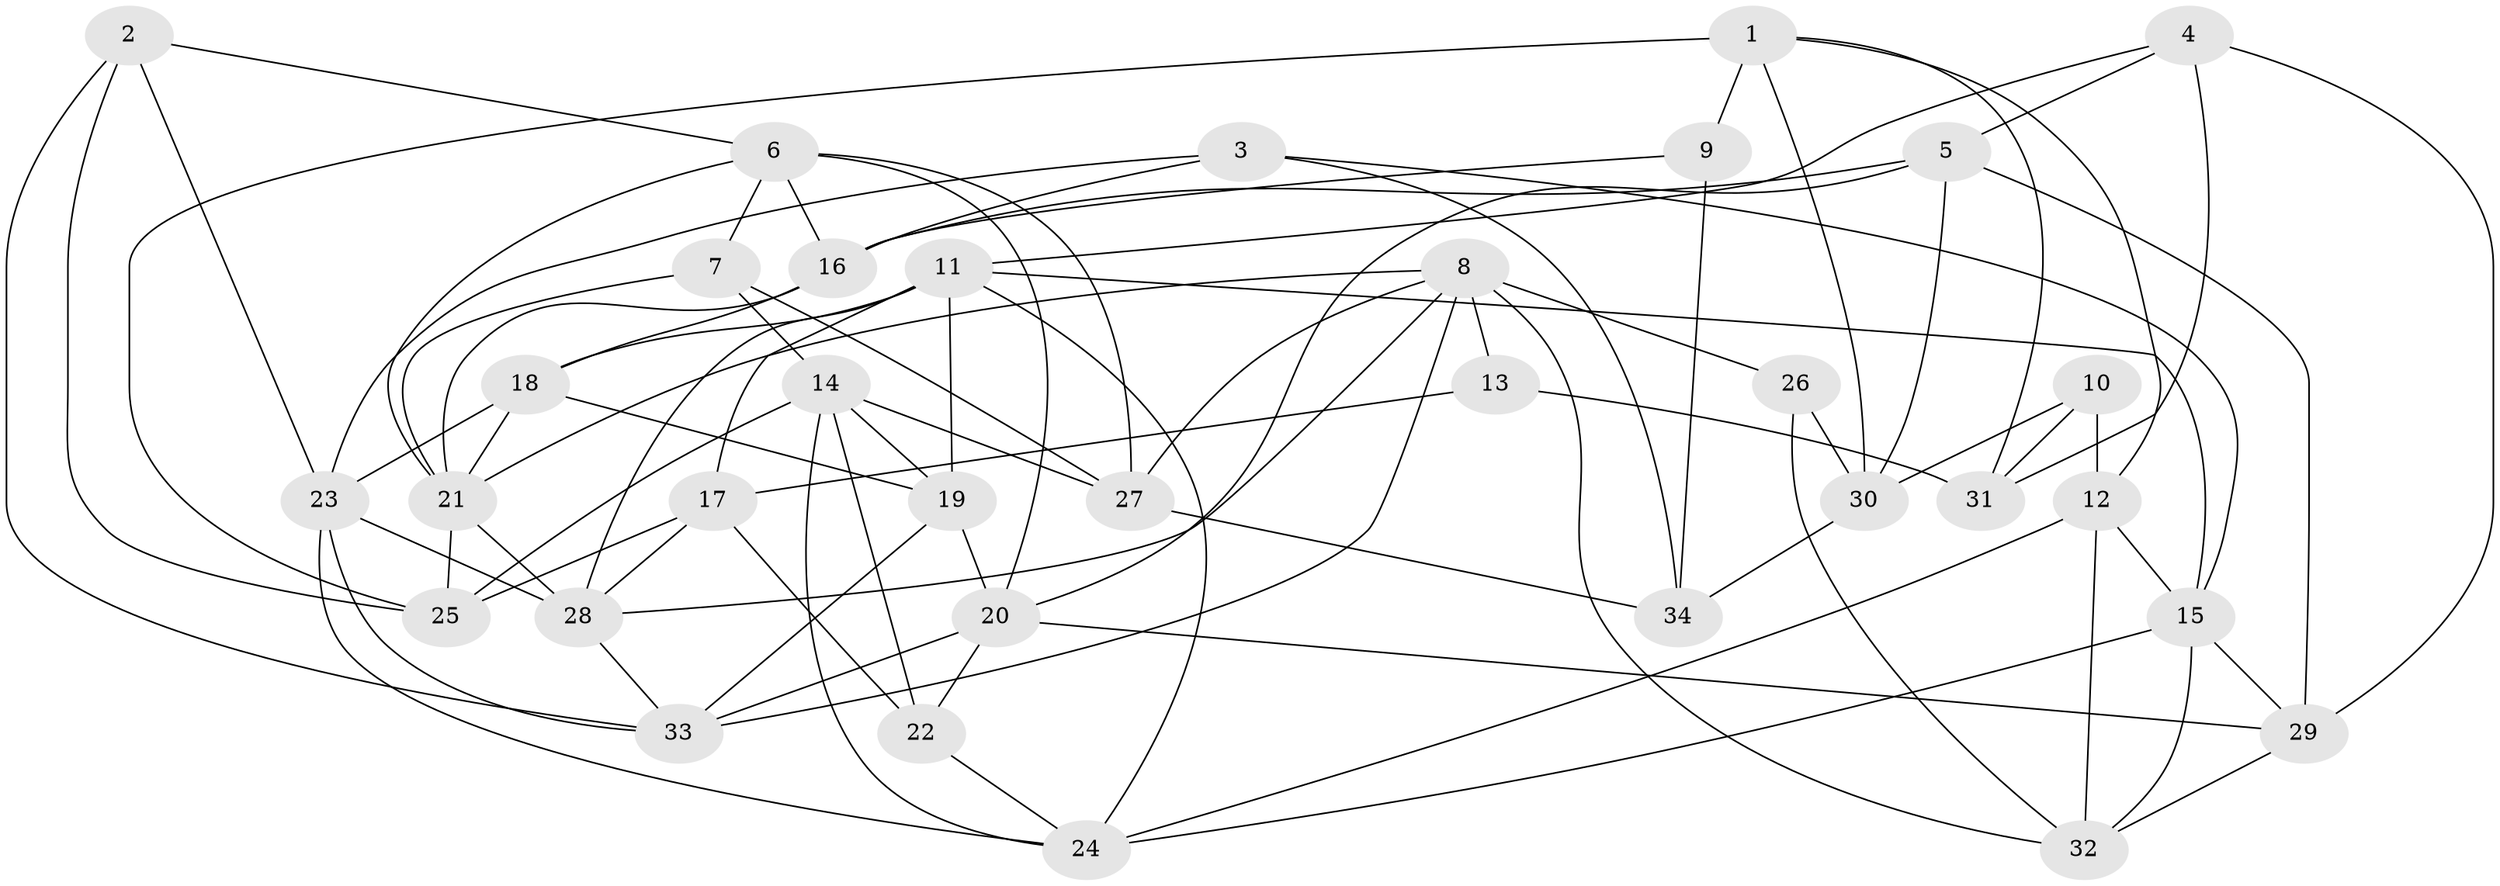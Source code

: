 // original degree distribution, {4: 1.0}
// Generated by graph-tools (version 1.1) at 2025/03/03/09/25 03:03:04]
// undirected, 34 vertices, 85 edges
graph export_dot {
graph [start="1"]
  node [color=gray90,style=filled];
  1;
  2;
  3;
  4;
  5;
  6;
  7;
  8;
  9;
  10;
  11;
  12;
  13;
  14;
  15;
  16;
  17;
  18;
  19;
  20;
  21;
  22;
  23;
  24;
  25;
  26;
  27;
  28;
  29;
  30;
  31;
  32;
  33;
  34;
  1 -- 9 [weight=1.0];
  1 -- 12 [weight=1.0];
  1 -- 25 [weight=2.0];
  1 -- 30 [weight=1.0];
  1 -- 31 [weight=1.0];
  2 -- 6 [weight=1.0];
  2 -- 23 [weight=1.0];
  2 -- 25 [weight=1.0];
  2 -- 33 [weight=1.0];
  3 -- 15 [weight=1.0];
  3 -- 16 [weight=1.0];
  3 -- 23 [weight=1.0];
  3 -- 34 [weight=1.0];
  4 -- 5 [weight=1.0];
  4 -- 11 [weight=2.0];
  4 -- 29 [weight=2.0];
  4 -- 31 [weight=1.0];
  5 -- 16 [weight=1.0];
  5 -- 20 [weight=1.0];
  5 -- 29 [weight=1.0];
  5 -- 30 [weight=2.0];
  6 -- 7 [weight=1.0];
  6 -- 16 [weight=1.0];
  6 -- 20 [weight=1.0];
  6 -- 21 [weight=1.0];
  6 -- 27 [weight=1.0];
  7 -- 14 [weight=1.0];
  7 -- 21 [weight=1.0];
  7 -- 27 [weight=1.0];
  8 -- 13 [weight=2.0];
  8 -- 21 [weight=1.0];
  8 -- 26 [weight=2.0];
  8 -- 27 [weight=1.0];
  8 -- 28 [weight=1.0];
  8 -- 32 [weight=1.0];
  8 -- 33 [weight=2.0];
  9 -- 16 [weight=1.0];
  9 -- 34 [weight=2.0];
  10 -- 12 [weight=1.0];
  10 -- 30 [weight=1.0];
  10 -- 31 [weight=2.0];
  11 -- 15 [weight=1.0];
  11 -- 17 [weight=1.0];
  11 -- 18 [weight=1.0];
  11 -- 19 [weight=1.0];
  11 -- 24 [weight=1.0];
  11 -- 28 [weight=1.0];
  12 -- 15 [weight=1.0];
  12 -- 24 [weight=1.0];
  12 -- 32 [weight=2.0];
  13 -- 17 [weight=2.0];
  13 -- 31 [weight=2.0];
  14 -- 19 [weight=1.0];
  14 -- 22 [weight=1.0];
  14 -- 24 [weight=1.0];
  14 -- 25 [weight=1.0];
  14 -- 27 [weight=1.0];
  15 -- 24 [weight=1.0];
  15 -- 29 [weight=1.0];
  15 -- 32 [weight=1.0];
  16 -- 18 [weight=1.0];
  16 -- 21 [weight=1.0];
  17 -- 22 [weight=1.0];
  17 -- 25 [weight=1.0];
  17 -- 28 [weight=1.0];
  18 -- 19 [weight=1.0];
  18 -- 21 [weight=2.0];
  18 -- 23 [weight=1.0];
  19 -- 20 [weight=1.0];
  19 -- 33 [weight=2.0];
  20 -- 22 [weight=1.0];
  20 -- 29 [weight=1.0];
  20 -- 33 [weight=1.0];
  21 -- 25 [weight=1.0];
  21 -- 28 [weight=1.0];
  22 -- 24 [weight=1.0];
  23 -- 24 [weight=1.0];
  23 -- 28 [weight=1.0];
  23 -- 33 [weight=1.0];
  26 -- 30 [weight=1.0];
  26 -- 32 [weight=1.0];
  27 -- 34 [weight=2.0];
  28 -- 33 [weight=1.0];
  29 -- 32 [weight=1.0];
  30 -- 34 [weight=1.0];
}
